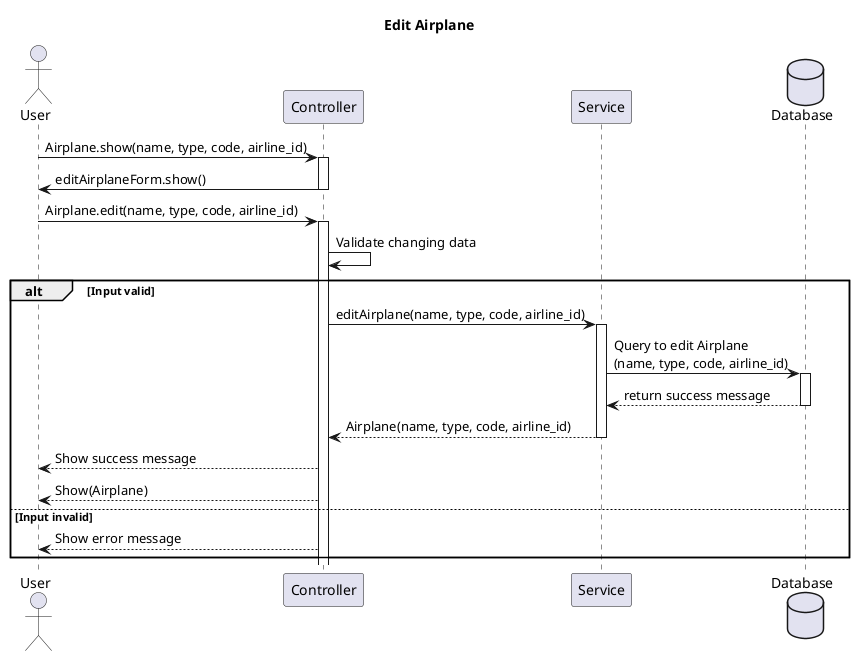 @startuml
title Edit Airplane
actor User as u
participant Controller as ctrl
participant Service as sv
database Database as db 

u -> ctrl: Airplane.show(name, type, code, airline_id)
activate ctrl
ctrl -> u: editAirplaneForm.show()
deactivate ctrl
u-> ctrl: Airplane.edit(name, type, code, airline_id)
activate ctrl
ctrl -> ctrl: Validate changing data
alt Input valid
    ctrl -> sv: editAirplane(name, type, code, airline_id)
    activate sv
    sv -> db: Query to edit Airplane \n(name, type, code, airline_id)
    activate db
    db --> sv: return success message
    deactivate db
    sv --> ctrl: Airplane(name, type, code, airline_id)
    deactivate sv
    ctrl --> u: Show success message
    ctrl-->u: Show(Airplane)
else Input invalid
    ctrl --> u: Show error message
  
end

@enduml